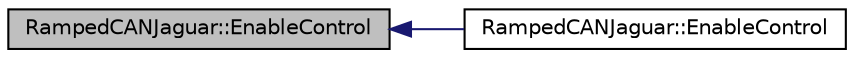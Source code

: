 digraph G
{
  edge [fontname="Helvetica",fontsize="10",labelfontname="Helvetica",labelfontsize="10"];
  node [fontname="Helvetica",fontsize="10",shape=record];
  rankdir="LR";
  Node1 [label="RampedCANJaguar::EnableControl",height=0.2,width=0.4,color="black", fillcolor="grey75", style="filled" fontcolor="black"];
  Node1 -> Node2 [dir="back",color="midnightblue",fontsize="10",style="solid",fontname="Helvetica"];
  Node2 [label="RampedCANJaguar::EnableControl",height=0.2,width=0.4,color="black", fillcolor="white", style="filled",URL="$class_ramped_c_a_n_jaguar.html#abd55a13ceee1f5bb3441651ba268e30e"];
}
